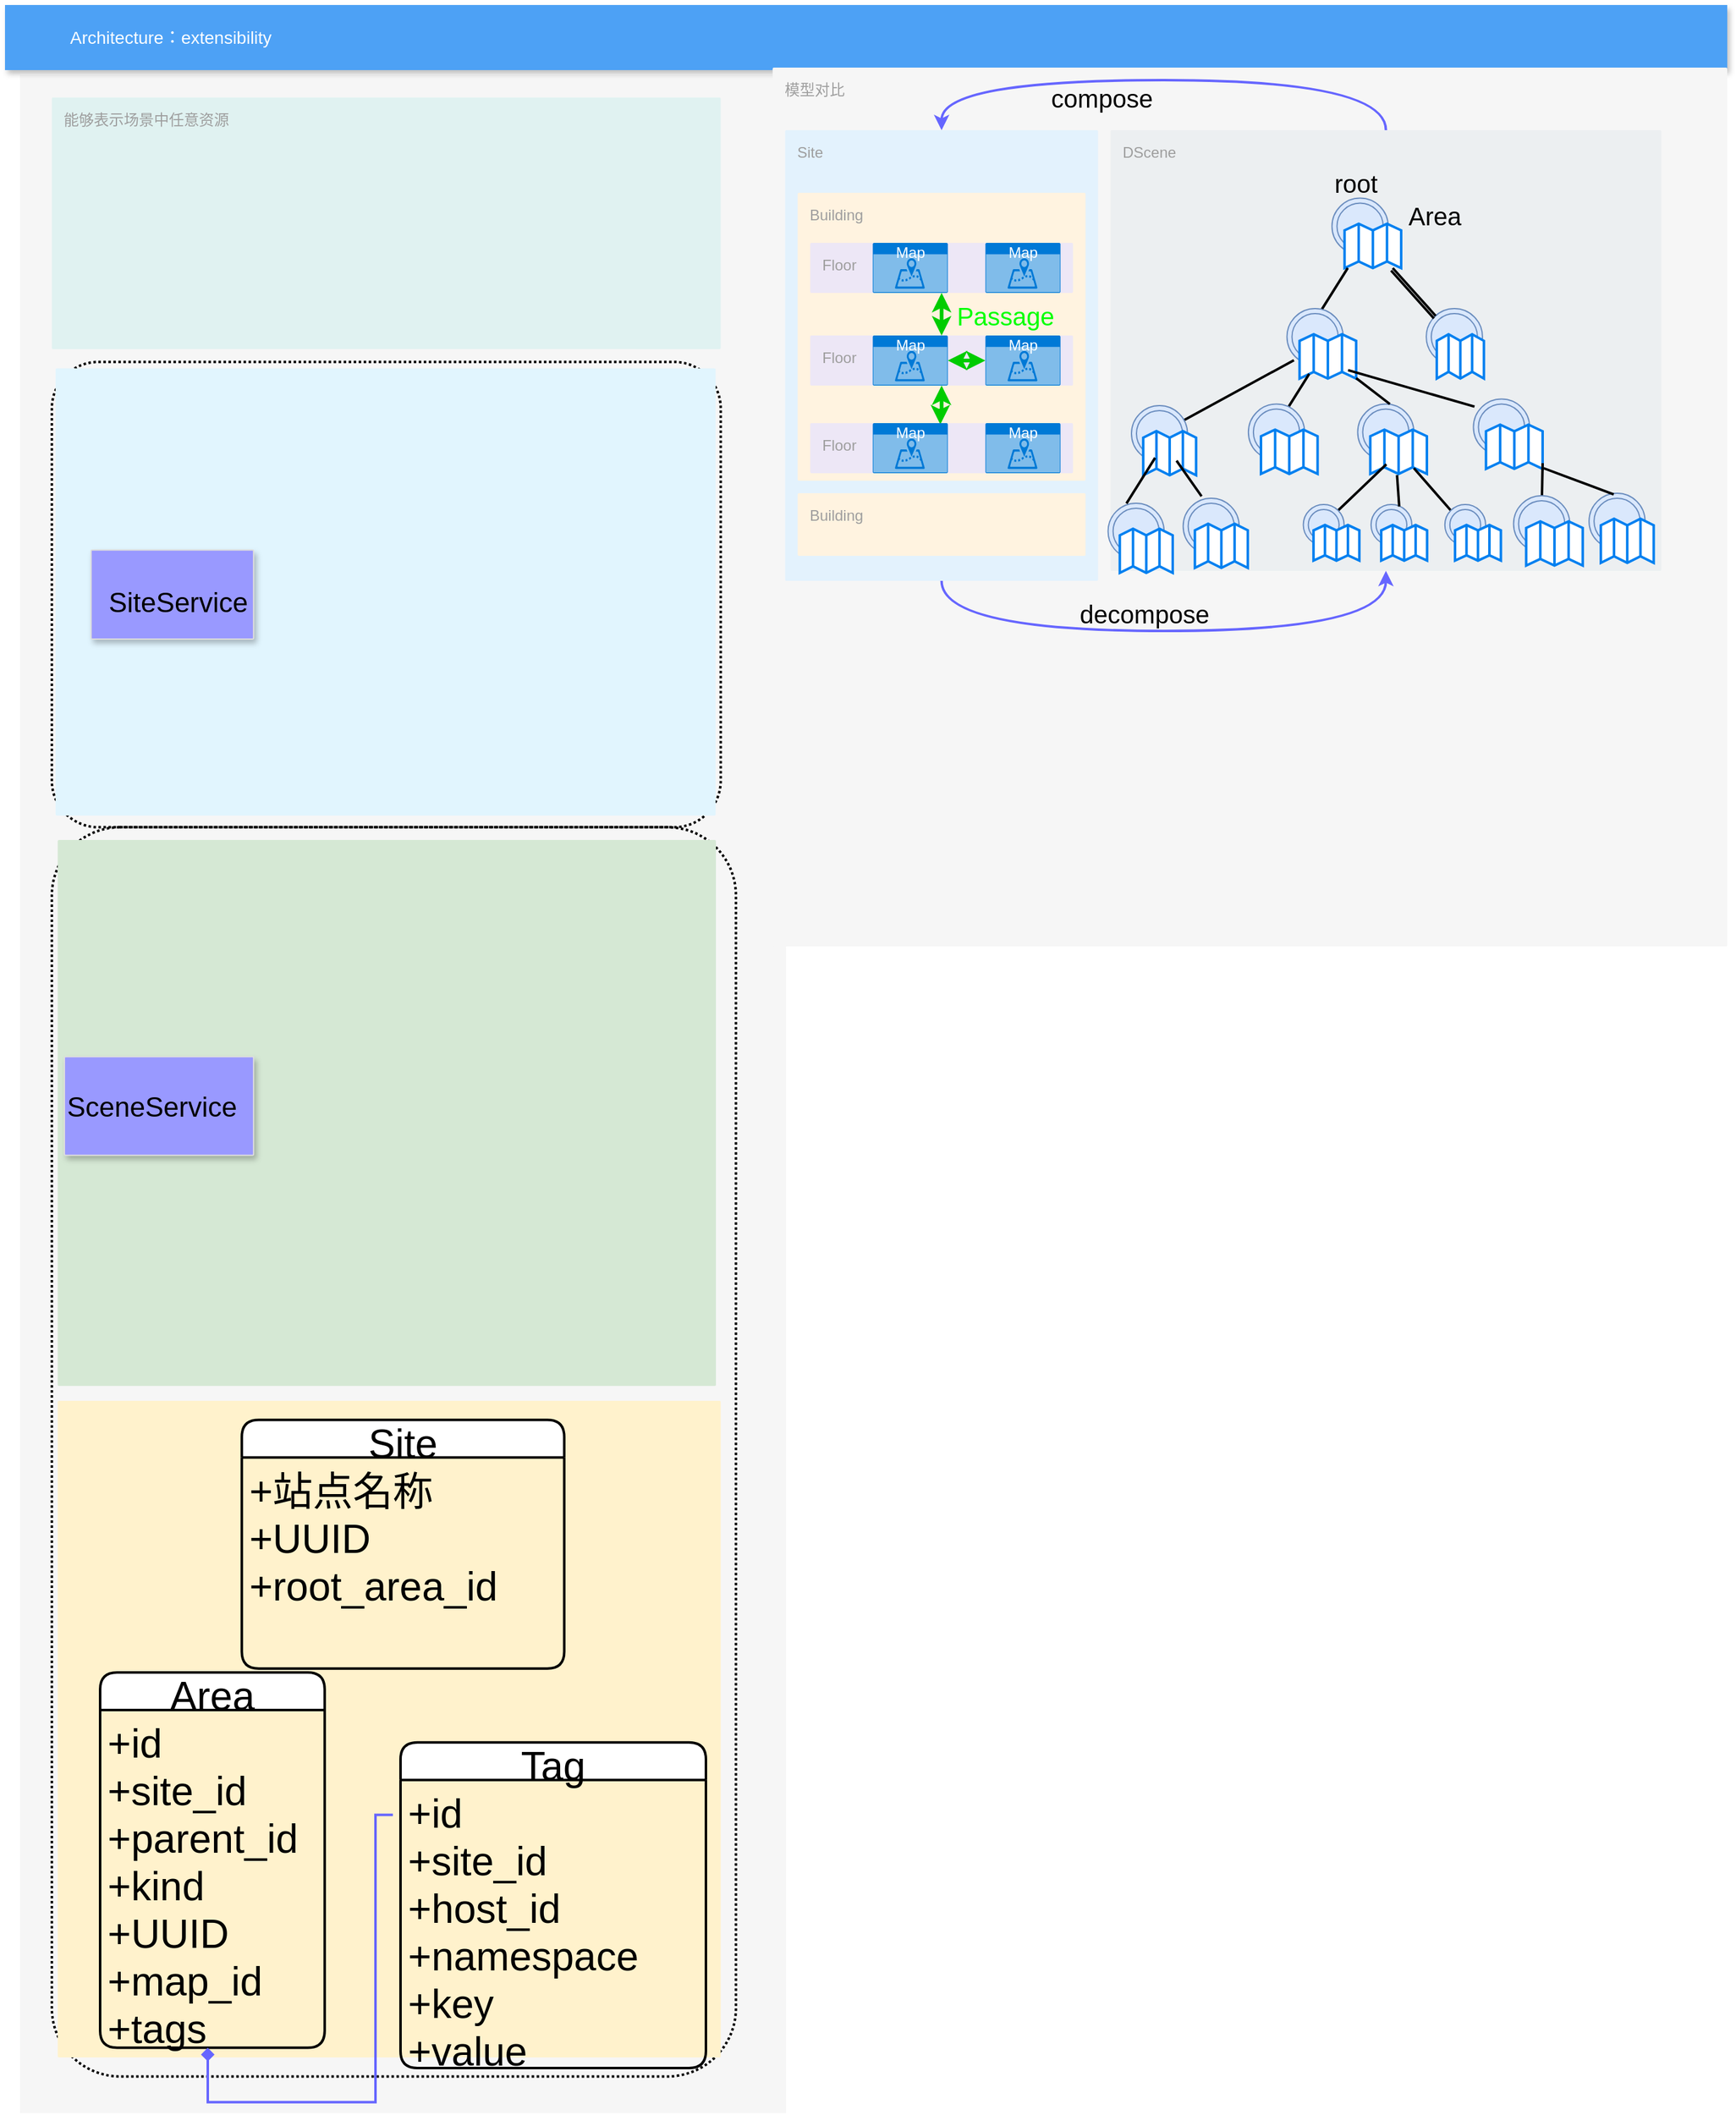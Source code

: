 <mxfile version="17.4.6" type="github">
  <diagram id="f106602c-feb2-e66a-4537-3a34d633f6aa" name="Page-1">
    <mxGraphModel dx="2060" dy="1194" grid="1" gridSize="4" guides="1" tooltips="1" connect="1" arrows="1" fold="1" page="1" pageScale="1" pageWidth="1169" pageHeight="827" background="none" math="0" shadow="0">
      <root>
        <mxCell id="0" />
        <mxCell id="1" parent="0" />
        <mxCell id="14" value="" style="fillColor=#F6F6F6;strokeColor=none;shadow=0;gradientColor=none;fontSize=14;align=left;spacing=10;fontColor=#717171;9E9E9E;verticalAlign=top;spacingTop=-4;fontStyle=0;spacingLeft=40;html=1;" parent="1" vertex="1">
          <mxGeometry x="460" y="96" width="612" height="1628" as="geometry" />
        </mxCell>
        <mxCell id="tvqW-mT6Z6pj6yy6xD2d-580" value="" style="rounded=1;arcSize=10;dashed=1;fillColor=none;gradientColor=none;dashPattern=1 1;strokeWidth=2;" vertex="1" parent="14">
          <mxGeometry x="25.415" y="600.794" width="546.585" height="997.93" as="geometry" />
        </mxCell>
        <mxCell id="MLptsEWVuVLRwVdw8l3M-595" value="" style="rounded=1;arcSize=10;dashed=1;fillColor=none;gradientColor=none;dashPattern=1 1;strokeWidth=2;" parent="14" vertex="1">
          <mxGeometry x="25.415" y="229.116" width="534.414" height="371.678" as="geometry" />
        </mxCell>
        <mxCell id="580" value="" style="rounded=1;absoluteArcSize=1;arcSize=2;html=1;strokeColor=none;gradientColor=none;shadow=0;dashed=0;strokeColor=none;fontSize=12;fontColor=#9E9E9E;align=left;verticalAlign=top;spacing=10;spacingTop=-4;fillColor=#E1F5FE;" parent="14" vertex="1">
          <mxGeometry x="28.397" y="234.208" width="527.376" height="357.244" as="geometry" />
        </mxCell>
        <mxCell id="572" value="" style="strokeColor=#dddddd;fillColor=#9999FF;shadow=1;strokeWidth=1;rounded=1;absoluteArcSize=1;arcSize=2;fontSize=10;fontColor=#9E9E9E;align=center;html=1;" parent="14" vertex="1">
          <mxGeometry x="56.794" y="379.404" width="129.816" height="71.115" as="geometry" />
        </mxCell>
        <mxCell id="MLptsEWVuVLRwVdw8l3M-589" value="" style="rounded=1;absoluteArcSize=1;arcSize=2;html=1;strokeColor=#82b366;shadow=0;dashed=0;strokeColor=none;fontSize=12;align=left;verticalAlign=top;spacing=10;spacingTop=-4;fillColor=#d5e8d4;" parent="14" vertex="1">
          <mxGeometry x="30.11" y="610.978" width="525.89" height="436.109" as="geometry" />
        </mxCell>
        <mxCell id="MLptsEWVuVLRwVdw8l3M-590" value="" style="rounded=1;absoluteArcSize=1;arcSize=2;html=1;strokeColor=#d6b656;shadow=0;dashed=0;strokeColor=none;fontSize=12;align=left;verticalAlign=top;spacing=10;spacingTop=-4;fillColor=#fff2cc;" parent="14" vertex="1">
          <mxGeometry x="30.111" y="1059.027" width="529.719" height="524.422" as="geometry" />
        </mxCell>
        <mxCell id="MLptsEWVuVLRwVdw8l3M-593" value="" style="strokeColor=#dddddd;fillColor=#9999FF;shadow=1;strokeWidth=1;rounded=1;absoluteArcSize=1;arcSize=2;fontSize=10;fontColor=#9E9E9E;align=center;html=1;" parent="14" vertex="1">
          <mxGeometry x="35.496" y="784.088" width="151.113" height="78.829" as="geometry" />
        </mxCell>
        <mxCell id="MLptsEWVuVLRwVdw8l3M-607" value="&lt;span style=&quot;font-size: 22px&quot;&gt;SiteService&lt;/span&gt;" style="text;html=1;resizable=0;autosize=1;align=center;verticalAlign=middle;points=[];fillColor=none;strokeColor=none;rounded=0;" parent="14" vertex="1">
          <mxGeometry x="60.848" y="412.416" width="130" height="20" as="geometry" />
        </mxCell>
        <mxCell id="MLptsEWVuVLRwVdw8l3M-609" value="SceneService" style="text;html=1;resizable=0;autosize=1;align=center;verticalAlign=middle;points=[];fillColor=none;strokeColor=none;rounded=0;fontSize=22;" parent="14" vertex="1">
          <mxGeometry x="30.109" y="809.548" width="150" height="30" as="geometry" />
        </mxCell>
        <mxCell id="tvqW-mT6Z6pj6yy6xD2d-581" value="能够表示场景中任意资源" style="sketch=0;points=[[0,0,0],[0.25,0,0],[0.5,0,0],[0.75,0,0],[1,0,0],[1,0.25,0],[1,0.5,0],[1,0.75,0],[1,1,0],[0.75,1,0],[0.5,1,0],[0.25,1,0],[0,1,0],[0,0.75,0],[0,0.5,0],[0,0.25,0]];rounded=1;absoluteArcSize=1;arcSize=2;html=1;strokeColor=none;gradientColor=none;shadow=0;dashed=0;fontSize=12;fontColor=#9E9E9E;align=left;verticalAlign=top;spacing=10;spacingTop=-4;fillColor=#E0F2F1;" vertex="1" parent="14">
          <mxGeometry x="25.415" y="17.82" width="534.414" height="201.113" as="geometry" />
        </mxCell>
        <mxCell id="tvqW-mT6Z6pj6yy6xD2d-582" value="Site" style="swimlane;childLayout=stackLayout;horizontal=1;startSize=30;horizontalStack=0;rounded=1;fontSize=32;fontStyle=0;strokeWidth=2;resizeParent=0;resizeLast=1;shadow=0;dashed=0;align=center;" vertex="1" parent="14">
          <mxGeometry x="177.201" y="1074.302" width="257.603" height="198.568" as="geometry" />
        </mxCell>
        <mxCell id="tvqW-mT6Z6pj6yy6xD2d-583" value="+站点名称&#xa;+UUID&#xa;+root_area_id" style="align=left;strokeColor=none;fillColor=none;spacingLeft=4;fontSize=32;verticalAlign=top;resizable=0;rotatable=0;part=1;" vertex="1" parent="tvqW-mT6Z6pj6yy6xD2d-582">
          <mxGeometry y="30" width="257.603" height="168.568" as="geometry" />
        </mxCell>
        <mxCell id="tvqW-mT6Z6pj6yy6xD2d-584" value="Area" style="swimlane;childLayout=stackLayout;horizontal=1;startSize=30;horizontalStack=0;rounded=1;fontSize=32;fontStyle=0;strokeWidth=2;resizeParent=0;resizeLast=1;shadow=0;dashed=0;align=center;" vertex="1" parent="14">
          <mxGeometry x="64" y="1275.999" width="179.41" height="299.791" as="geometry" />
        </mxCell>
        <mxCell id="tvqW-mT6Z6pj6yy6xD2d-585" value="+id&#xa;+site_id&#xa;+parent_id&#xa;+kind&#xa;+UUID&#xa;+map_id&#xa;+tags" style="align=left;strokeColor=none;fillColor=none;spacingLeft=4;fontSize=32;verticalAlign=top;resizable=0;rotatable=0;part=1;" vertex="1" parent="tvqW-mT6Z6pj6yy6xD2d-584">
          <mxGeometry y="30" width="179.41" height="269.791" as="geometry" />
        </mxCell>
        <mxCell id="tvqW-mT6Z6pj6yy6xD2d-587" value="Tag" style="swimlane;childLayout=stackLayout;horizontal=1;startSize=30;horizontalStack=0;rounded=1;fontSize=32;fontStyle=0;strokeWidth=2;resizeParent=0;resizeLast=1;shadow=0;dashed=0;align=center;" vertex="1" parent="14">
          <mxGeometry x="304" y="1331.86" width="244" height="260.14" as="geometry" />
        </mxCell>
        <mxCell id="tvqW-mT6Z6pj6yy6xD2d-588" value="+id&#xa;+site_id&#xa;+host_id&#xa;+namespace&#xa;+key&#xa;+value&#xa;" style="align=left;strokeColor=none;fillColor=none;spacingLeft=4;fontSize=32;verticalAlign=top;resizable=0;rotatable=0;part=1;" vertex="1" parent="tvqW-mT6Z6pj6yy6xD2d-587">
          <mxGeometry y="30" width="244" height="230.14" as="geometry" />
        </mxCell>
        <mxCell id="tvqW-mT6Z6pj6yy6xD2d-586" style="edgeStyle=orthogonalEdgeStyle;rounded=0;orthogonalLoop=1;jettySize=auto;html=1;fontColor=#7F00FF;endArrow=diamond;endFill=1;strokeColor=#6666FF;strokeWidth=2;exitX=-0.025;exitY=0.121;exitDx=0;exitDy=0;exitPerimeter=0;" edge="1" parent="14" source="tvqW-mT6Z6pj6yy6xD2d-588" target="tvqW-mT6Z6pj6yy6xD2d-585">
          <mxGeometry relative="1" as="geometry">
            <mxPoint x="654" y="1063.775" as="targetPoint" />
            <Array as="points">
              <mxPoint x="298" y="1390.312" />
              <mxPoint x="284" y="1390.312" />
              <mxPoint x="284" y="1619.317" />
              <mxPoint x="150" y="1619.317" />
            </Array>
          </mxGeometry>
        </mxCell>
        <mxCell id="2" value="Architecture：extensibility" style="fillColor=#4DA1F5;strokeColor=none;shadow=1;gradientColor=none;fontSize=14;align=left;spacingLeft=50;fontColor=#ffffff;html=1;" parent="1" vertex="1">
          <mxGeometry x="448" y="40" width="1376" height="52" as="geometry" />
        </mxCell>
        <mxCell id="MLptsEWVuVLRwVdw8l3M-666" value="模型对比" style="sketch=0;points=[[0,0,0],[0.25,0,0],[0.5,0,0],[0.75,0,0],[1,0,0],[1,0.25,0],[1,0.5,0],[1,0.75,0],[1,1,0],[0.75,1,0],[0.5,1,0],[0.25,1,0],[0,1,0],[0,0.75,0],[0,0.5,0],[0,0.25,0]];rounded=1;absoluteArcSize=1;arcSize=2;html=1;strokeColor=none;gradientColor=none;shadow=0;dashed=0;fontSize=12;fontColor=#9E9E9E;align=left;verticalAlign=top;spacing=10;spacingTop=-4;fillColor=#F6F6F6;" parent="1" vertex="1">
          <mxGeometry x="1061.3" y="90" width="762.7" height="702" as="geometry" />
        </mxCell>
        <mxCell id="MLptsEWVuVLRwVdw8l3M-667" value="Site" style="sketch=0;points=[[0,0,0],[0.25,0,0],[0.5,0,0],[0.75,0,0],[1,0,0],[1,0.25,0],[1,0.5,0],[1,0.75,0],[1,1,0],[0.75,1,0],[0.5,1,0],[0.25,1,0],[0,1,0],[0,0.75,0],[0,0.5,0],[0,0.25,0]];rounded=1;absoluteArcSize=1;arcSize=2;html=1;strokeColor=none;gradientColor=none;shadow=0;dashed=0;fontSize=12;fontColor=#9E9E9E;align=left;verticalAlign=top;spacing=10;spacingTop=-4;fillColor=#E3F2FD;" parent="MLptsEWVuVLRwVdw8l3M-666" vertex="1">
          <mxGeometry width="250" height="360" relative="1" as="geometry">
            <mxPoint x="10" y="50" as="offset" />
          </mxGeometry>
        </mxCell>
        <mxCell id="MLptsEWVuVLRwVdw8l3M-668" value="Building" style="sketch=0;points=[[0,0,0],[0.25,0,0],[0.5,0,0],[0.75,0,0],[1,0,0],[1,0.25,0],[1,0.5,0],[1,0.75,0],[1,1,0],[0.75,1,0],[0.5,1,0],[0.25,1,0],[0,1,0],[0,0.75,0],[0,0.5,0],[0,0.25,0]];rounded=1;absoluteArcSize=1;arcSize=2;html=1;strokeColor=none;gradientColor=none;shadow=0;dashed=0;fontSize=12;fontColor=#9E9E9E;align=left;verticalAlign=top;spacing=10;spacingTop=-4;fillColor=#FFF3E0;" parent="MLptsEWVuVLRwVdw8l3M-667" vertex="1">
          <mxGeometry width="230" height="230" relative="1" as="geometry">
            <mxPoint x="10" y="50" as="offset" />
          </mxGeometry>
        </mxCell>
        <mxCell id="MLptsEWVuVLRwVdw8l3M-687" value="" style="group" parent="MLptsEWVuVLRwVdw8l3M-668" vertex="1" connectable="0">
          <mxGeometry x="10" y="40" width="210" height="40" as="geometry" />
        </mxCell>
        <mxCell id="MLptsEWVuVLRwVdw8l3M-696" style="edgeStyle=orthogonalEdgeStyle;rounded=0;orthogonalLoop=1;jettySize=auto;html=1;fontSize=20;startArrow=classic;startFill=1;strokeColor=#00CC00;strokeWidth=3;" parent="MLptsEWVuVLRwVdw8l3M-687" source="MLptsEWVuVLRwVdw8l3M-669" target="MLptsEWVuVLRwVdw8l3M-689" edge="1">
          <mxGeometry relative="1" as="geometry" />
        </mxCell>
        <mxCell id="MLptsEWVuVLRwVdw8l3M-669" value="Floor" style="sketch=0;points=[[0,0,0],[0.25,0,0],[0.5,0,0],[0.75,0,0],[1,0,0],[1,0.25,0],[1,0.5,0],[1,0.75,0],[1,1,0],[0.75,1,0],[0.5,1,0],[0.25,1,0],[0,1,0],[0,0.75,0],[0,0.5,0],[0,0.25,0]];rounded=1;absoluteArcSize=1;arcSize=2;html=1;strokeColor=none;gradientColor=none;shadow=0;dashed=0;fontSize=12;fontColor=#9E9E9E;align=left;verticalAlign=top;spacing=10;spacingTop=-4;fillColor=#EDE7F6;" parent="MLptsEWVuVLRwVdw8l3M-687" vertex="1">
          <mxGeometry width="210" height="40" relative="1" as="geometry">
            <mxPoint as="offset" />
          </mxGeometry>
        </mxCell>
        <mxCell id="MLptsEWVuVLRwVdw8l3M-685" value="Map" style="html=1;strokeColor=none;fillColor=#0079D6;labelPosition=center;verticalLabelPosition=middle;verticalAlign=top;align=center;fontSize=12;outlineConnect=0;spacingTop=-6;fontColor=#FFFFFF;sketch=0;shape=mxgraph.sitemap.map;" parent="MLptsEWVuVLRwVdw8l3M-687" vertex="1">
          <mxGeometry x="50" width="60" height="40" as="geometry" />
        </mxCell>
        <mxCell id="MLptsEWVuVLRwVdw8l3M-686" value="Map" style="html=1;strokeColor=none;fillColor=#0079D6;labelPosition=center;verticalLabelPosition=middle;verticalAlign=top;align=center;fontSize=12;outlineConnect=0;spacingTop=-6;fontColor=#FFFFFF;sketch=0;shape=mxgraph.sitemap.map;" parent="MLptsEWVuVLRwVdw8l3M-687" vertex="1">
          <mxGeometry x="140" width="60" height="40" as="geometry" />
        </mxCell>
        <mxCell id="MLptsEWVuVLRwVdw8l3M-688" value="" style="group" parent="MLptsEWVuVLRwVdw8l3M-668" vertex="1" connectable="0">
          <mxGeometry x="10" y="114" width="210" height="40" as="geometry" />
        </mxCell>
        <mxCell id="MLptsEWVuVLRwVdw8l3M-689" value="Floor" style="sketch=0;points=[[0,0,0],[0.25,0,0],[0.5,0,0],[0.75,0,0],[1,0,0],[1,0.25,0],[1,0.5,0],[1,0.75,0],[1,1,0],[0.75,1,0],[0.5,1,0],[0.25,1,0],[0,1,0],[0,0.75,0],[0,0.5,0],[0,0.25,0]];rounded=1;absoluteArcSize=1;arcSize=2;html=1;strokeColor=none;gradientColor=none;shadow=0;dashed=0;fontSize=12;fontColor=#9E9E9E;align=left;verticalAlign=top;spacing=10;spacingTop=-4;fillColor=#EDE7F6;" parent="MLptsEWVuVLRwVdw8l3M-688" vertex="1">
          <mxGeometry width="210" height="40" relative="1" as="geometry">
            <mxPoint as="offset" />
          </mxGeometry>
        </mxCell>
        <mxCell id="MLptsEWVuVLRwVdw8l3M-698" style="edgeStyle=orthogonalEdgeStyle;rounded=0;orthogonalLoop=1;jettySize=auto;html=1;entryX=0.9;entryY=0.025;entryDx=0;entryDy=0;entryPerimeter=0;fontSize=20;startArrow=classic;startFill=1;strokeColor=#00CC00;strokeWidth=3;" parent="MLptsEWVuVLRwVdw8l3M-688" source="MLptsEWVuVLRwVdw8l3M-689" target="MLptsEWVuVLRwVdw8l3M-694" edge="1">
          <mxGeometry relative="1" as="geometry" />
        </mxCell>
        <mxCell id="MLptsEWVuVLRwVdw8l3M-697" style="edgeStyle=orthogonalEdgeStyle;rounded=0;orthogonalLoop=1;jettySize=auto;html=1;exitX=1;exitY=0.5;exitDx=0;exitDy=0;exitPerimeter=0;fontSize=20;startArrow=classic;startFill=1;strokeColor=#00CC00;strokeWidth=3;" parent="MLptsEWVuVLRwVdw8l3M-688" source="MLptsEWVuVLRwVdw8l3M-690" target="MLptsEWVuVLRwVdw8l3M-691" edge="1">
          <mxGeometry relative="1" as="geometry" />
        </mxCell>
        <mxCell id="MLptsEWVuVLRwVdw8l3M-690" value="Map" style="html=1;strokeColor=none;fillColor=#0079D6;labelPosition=center;verticalLabelPosition=middle;verticalAlign=top;align=center;fontSize=12;outlineConnect=0;spacingTop=-6;fontColor=#FFFFFF;sketch=0;shape=mxgraph.sitemap.map;" parent="MLptsEWVuVLRwVdw8l3M-688" vertex="1">
          <mxGeometry x="50" width="60" height="40" as="geometry" />
        </mxCell>
        <mxCell id="MLptsEWVuVLRwVdw8l3M-691" value="Map" style="html=1;strokeColor=none;fillColor=#0079D6;labelPosition=center;verticalLabelPosition=middle;verticalAlign=top;align=center;fontSize=12;outlineConnect=0;spacingTop=-6;fontColor=#FFFFFF;sketch=0;shape=mxgraph.sitemap.map;" parent="MLptsEWVuVLRwVdw8l3M-688" vertex="1">
          <mxGeometry x="140" width="60" height="40" as="geometry" />
        </mxCell>
        <mxCell id="MLptsEWVuVLRwVdw8l3M-692" value="" style="group" parent="MLptsEWVuVLRwVdw8l3M-668" vertex="1" connectable="0">
          <mxGeometry x="10" y="184" width="210" height="40" as="geometry" />
        </mxCell>
        <mxCell id="MLptsEWVuVLRwVdw8l3M-693" value="Floor" style="sketch=0;points=[[0,0,0],[0.25,0,0],[0.5,0,0],[0.75,0,0],[1,0,0],[1,0.25,0],[1,0.5,0],[1,0.75,0],[1,1,0],[0.75,1,0],[0.5,1,0],[0.25,1,0],[0,1,0],[0,0.75,0],[0,0.5,0],[0,0.25,0]];rounded=1;absoluteArcSize=1;arcSize=2;html=1;strokeColor=none;gradientColor=none;shadow=0;dashed=0;fontSize=12;fontColor=#9E9E9E;align=left;verticalAlign=top;spacing=10;spacingTop=-4;fillColor=#EDE7F6;" parent="MLptsEWVuVLRwVdw8l3M-692" vertex="1">
          <mxGeometry width="210" height="40" relative="1" as="geometry">
            <mxPoint as="offset" />
          </mxGeometry>
        </mxCell>
        <mxCell id="MLptsEWVuVLRwVdw8l3M-694" value="Map" style="html=1;strokeColor=none;fillColor=#0079D6;labelPosition=center;verticalLabelPosition=middle;verticalAlign=top;align=center;fontSize=12;outlineConnect=0;spacingTop=-6;fontColor=#FFFFFF;sketch=0;shape=mxgraph.sitemap.map;" parent="MLptsEWVuVLRwVdw8l3M-692" vertex="1">
          <mxGeometry x="50" width="60" height="40" as="geometry" />
        </mxCell>
        <mxCell id="MLptsEWVuVLRwVdw8l3M-695" value="Map" style="html=1;strokeColor=none;fillColor=#0079D6;labelPosition=center;verticalLabelPosition=middle;verticalAlign=top;align=center;fontSize=12;outlineConnect=0;spacingTop=-6;fontColor=#FFFFFF;sketch=0;shape=mxgraph.sitemap.map;" parent="MLptsEWVuVLRwVdw8l3M-692" vertex="1">
          <mxGeometry x="140" width="60" height="40" as="geometry" />
        </mxCell>
        <mxCell id="MLptsEWVuVLRwVdw8l3M-699" value="&lt;font color=&quot;#00ff00&quot;&gt;Passage&lt;/font&gt;" style="text;html=1;resizable=0;autosize=1;align=center;verticalAlign=middle;points=[];fillColor=none;strokeColor=none;rounded=0;fontSize=20;" parent="MLptsEWVuVLRwVdw8l3M-668" vertex="1">
          <mxGeometry x="120" y="82" width="92" height="32" as="geometry" />
        </mxCell>
        <mxCell id="MLptsEWVuVLRwVdw8l3M-681" value="Building" style="sketch=0;points=[[0,0,0],[0.25,0,0],[0.5,0,0],[0.75,0,0],[1,0,0],[1,0.25,0],[1,0.5,0],[1,0.75,0],[1,1,0],[0.75,1,0],[0.5,1,0],[0.25,1,0],[0,1,0],[0,0.75,0],[0,0.5,0],[0,0.25,0]];rounded=1;absoluteArcSize=1;arcSize=2;html=1;strokeColor=none;gradientColor=none;shadow=0;dashed=0;fontSize=12;fontColor=#9E9E9E;align=left;verticalAlign=top;spacing=10;spacingTop=-4;fillColor=#FFF3E0;" parent="MLptsEWVuVLRwVdw8l3M-667" vertex="1">
          <mxGeometry x="10" y="290" width="230" height="50" as="geometry" />
        </mxCell>
        <mxCell id="MLptsEWVuVLRwVdw8l3M-798" style="edgeStyle=orthogonalEdgeStyle;curved=1;rounded=0;orthogonalLoop=1;jettySize=auto;html=1;exitX=0.5;exitY=0;exitDx=0;exitDy=0;exitPerimeter=0;entryX=0.5;entryY=0;entryDx=0;entryDy=0;entryPerimeter=0;fontSize=20;fontColor=#000000;startArrow=none;startFill=0;strokeColor=#6666FF;strokeWidth=2;" parent="MLptsEWVuVLRwVdw8l3M-666" source="MLptsEWVuVLRwVdw8l3M-673" target="MLptsEWVuVLRwVdw8l3M-667" edge="1">
          <mxGeometry relative="1" as="geometry">
            <Array as="points">
              <mxPoint x="490" y="10" />
              <mxPoint x="135" y="10" />
            </Array>
          </mxGeometry>
        </mxCell>
        <mxCell id="MLptsEWVuVLRwVdw8l3M-673" value="DScene" style="sketch=0;points=[[0,0,0],[0.25,0,0],[0.5,0,0],[0.75,0,0],[1,0,0],[1,0.25,0],[1,0.5,0],[1,0.75,0],[1,1,0],[0.75,1,0],[0.5,1,0],[0.25,1,0],[0,1,0],[0,0.75,0],[0,0.5,0],[0,0.25,0]];rounded=1;absoluteArcSize=1;arcSize=2;html=1;strokeColor=none;gradientColor=none;shadow=0;dashed=0;fontSize=12;fontColor=#9E9E9E;align=left;verticalAlign=top;spacing=10;spacingTop=-4;fillColor=#ECEFF1;" parent="MLptsEWVuVLRwVdw8l3M-666" vertex="1">
          <mxGeometry width="440" height="352" relative="1" as="geometry">
            <mxPoint x="270" y="50" as="offset" />
          </mxGeometry>
        </mxCell>
        <mxCell id="MLptsEWVuVLRwVdw8l3M-705" value="" style="group" parent="MLptsEWVuVLRwVdw8l3M-666" vertex="1" connectable="0">
          <mxGeometry x="446.905" y="104.297" width="113.867" height="72.206" as="geometry" />
        </mxCell>
        <mxCell id="MLptsEWVuVLRwVdw8l3M-706" value="" style="ellipse;shape=doubleEllipse;whiteSpace=wrap;html=1;aspect=fixed;fontSize=46;fillColor=#dae8fc;strokeColor=#6c8ebf;" parent="MLptsEWVuVLRwVdw8l3M-705" vertex="1">
          <mxGeometry width="44.889" height="44.889" as="geometry" />
        </mxCell>
        <mxCell id="MLptsEWVuVLRwVdw8l3M-707" value="" style="shape=image;html=1;verticalAlign=top;verticalLabelPosition=bottom;labelBackgroundColor=#ffffff;imageAspect=0;aspect=fixed;image=https://cdn4.iconfinder.com/data/icons/travello-basic-ui-1/64/tag-128.png;fontSize=46;fontColor=#7F00FF;" parent="MLptsEWVuVLRwVdw8l3M-705" vertex="1">
          <mxGeometry x="60.302" y="41.803" width="20.521" height="20.521" as="geometry" />
        </mxCell>
        <mxCell id="MLptsEWVuVLRwVdw8l3M-708" value="" style="html=1;verticalLabelPosition=bottom;align=center;labelBackgroundColor=#ffffff;verticalAlign=top;strokeWidth=2;strokeColor=#0080F0;shadow=0;dashed=0;shape=mxgraph.ios7.icons.map;fontSize=46;fontColor=#7F00FF;" parent="MLptsEWVuVLRwVdw8l3M-705" vertex="1">
          <mxGeometry x="10.05" y="20.427" width="45.227" height="35.39" as="geometry" />
        </mxCell>
        <mxCell id="MLptsEWVuVLRwVdw8l3M-754" value="Area" style="text;html=1;resizable=0;autosize=1;align=center;verticalAlign=middle;points=[];fillColor=none;strokeColor=none;rounded=0;fontSize=20;fontColor=#000000;" parent="MLptsEWVuVLRwVdw8l3M-705" vertex="1">
          <mxGeometry x="53.937" y="-2.006" width="56" height="32" as="geometry" />
        </mxCell>
        <mxCell id="MLptsEWVuVLRwVdw8l3M-721" style="edgeStyle=none;html=1;labelBackgroundColor=none;endArrow=none;endFill=0;strokeWidth=2;fontFamily=Verdana;fontSize=15;fontColor=#036897;exitX=0.057;exitY=0.999;exitDx=0;exitDy=0;exitPerimeter=0;" parent="MLptsEWVuVLRwVdw8l3M-666" source="MLptsEWVuVLRwVdw8l3M-708" edge="1">
          <mxGeometry relative="1" as="geometry">
            <mxPoint x="453.817" y="160.458" as="sourcePoint" />
            <mxPoint x="436.632" y="196.56" as="targetPoint" />
          </mxGeometry>
        </mxCell>
        <mxCell id="MLptsEWVuVLRwVdw8l3M-723" value="&lt;font color=&quot;#000000&quot;&gt;root&lt;/font&gt;" style="text;html=1;resizable=0;autosize=1;align=center;verticalAlign=middle;points=[];fillColor=none;strokeColor=none;rounded=0;fontSize=20;fontColor=#00FF00;" parent="MLptsEWVuVLRwVdw8l3M-666" vertex="1">
          <mxGeometry x="441.768" y="76.217" width="48" height="32" as="geometry" />
        </mxCell>
        <mxCell id="MLptsEWVuVLRwVdw8l3M-725" value="" style="group" parent="MLptsEWVuVLRwVdw8l3M-666" vertex="1" connectable="0">
          <mxGeometry x="410.947" y="192.549" width="92.463" height="72.206" as="geometry" />
        </mxCell>
        <mxCell id="MLptsEWVuVLRwVdw8l3M-726" value="" style="ellipse;shape=doubleEllipse;whiteSpace=wrap;html=1;aspect=fixed;fontSize=46;fillColor=#dae8fc;strokeColor=#6c8ebf;" parent="MLptsEWVuVLRwVdw8l3M-725" vertex="1">
          <mxGeometry width="44.889" height="44.889" as="geometry" />
        </mxCell>
        <mxCell id="MLptsEWVuVLRwVdw8l3M-727" value="" style="shape=image;html=1;verticalAlign=top;verticalLabelPosition=bottom;labelBackgroundColor=#ffffff;imageAspect=0;aspect=fixed;image=https://cdn4.iconfinder.com/data/icons/travello-basic-ui-1/64/tag-128.png;fontSize=46;fontColor=#7F00FF;" parent="MLptsEWVuVLRwVdw8l3M-725" vertex="1">
          <mxGeometry x="60.302" y="41.803" width="20.521" height="20.521" as="geometry" />
        </mxCell>
        <mxCell id="MLptsEWVuVLRwVdw8l3M-728" value="" style="html=1;verticalLabelPosition=bottom;align=center;labelBackgroundColor=#ffffff;verticalAlign=top;strokeWidth=2;strokeColor=#0080F0;shadow=0;dashed=0;shape=mxgraph.ios7.icons.map;fontSize=46;fontColor=#7F00FF;" parent="MLptsEWVuVLRwVdw8l3M-725" vertex="1">
          <mxGeometry x="10.05" y="20.427" width="45.227" height="35.39" as="geometry" />
        </mxCell>
        <mxCell id="MLptsEWVuVLRwVdw8l3M-733" style="edgeStyle=none;html=1;labelBackgroundColor=none;endArrow=none;endFill=0;strokeWidth=2;fontFamily=Verdana;fontSize=15;fontColor=#036897;exitX=0.057;exitY=0.999;exitDx=0;exitDy=0;exitPerimeter=0;" parent="MLptsEWVuVLRwVdw8l3M-725" edge="1">
          <mxGeometry relative="1" as="geometry">
            <mxPoint x="17.765" y="52.151" as="sourcePoint" />
            <mxPoint x="-5.137" y="88.633" as="targetPoint" />
          </mxGeometry>
        </mxCell>
        <mxCell id="MLptsEWVuVLRwVdw8l3M-738" value="" style="group" parent="MLptsEWVuVLRwVdw8l3M-666" vertex="1" connectable="0">
          <mxGeometry x="467.453" y="268.766" width="92.463" height="72.206" as="geometry" />
        </mxCell>
        <mxCell id="MLptsEWVuVLRwVdw8l3M-739" value="" style="ellipse;shape=doubleEllipse;whiteSpace=wrap;html=1;aspect=fixed;fontSize=46;fillColor=#dae8fc;strokeColor=#6c8ebf;" parent="MLptsEWVuVLRwVdw8l3M-738" vertex="1">
          <mxGeometry width="44.889" height="44.889" as="geometry" />
        </mxCell>
        <mxCell id="MLptsEWVuVLRwVdw8l3M-740" value="" style="shape=image;html=1;verticalAlign=top;verticalLabelPosition=bottom;labelBackgroundColor=#ffffff;imageAspect=0;aspect=fixed;image=https://cdn4.iconfinder.com/data/icons/travello-basic-ui-1/64/tag-128.png;fontSize=46;fontColor=#7F00FF;" parent="MLptsEWVuVLRwVdw8l3M-738" vertex="1">
          <mxGeometry x="60.302" y="41.803" width="20.521" height="20.521" as="geometry" />
        </mxCell>
        <mxCell id="MLptsEWVuVLRwVdw8l3M-741" value="" style="html=1;verticalLabelPosition=bottom;align=center;labelBackgroundColor=#ffffff;verticalAlign=top;strokeWidth=2;strokeColor=#0080F0;shadow=0;dashed=0;shape=mxgraph.ios7.icons.map;fontSize=46;fontColor=#7F00FF;" parent="MLptsEWVuVLRwVdw8l3M-738" vertex="1">
          <mxGeometry x="10.05" y="20.427" width="45.227" height="35.39" as="geometry" />
        </mxCell>
        <mxCell id="MLptsEWVuVLRwVdw8l3M-763" style="edgeStyle=none;html=1;labelBackgroundColor=none;endArrow=none;endFill=0;strokeWidth=2;fontFamily=Verdana;fontSize=15;fontColor=#036897;exitX=0.057;exitY=0.999;exitDx=0;exitDy=0;exitPerimeter=0;entryX=1;entryY=0;entryDx=0;entryDy=0;" parent="MLptsEWVuVLRwVdw8l3M-738" target="MLptsEWVuVLRwVdw8l3M-766" edge="1">
          <mxGeometry relative="1" as="geometry">
            <mxPoint x="22.902" y="48.14" as="sourcePoint" />
            <mxPoint y="84.621" as="targetPoint" />
          </mxGeometry>
        </mxCell>
        <mxCell id="MLptsEWVuVLRwVdw8l3M-788" style="edgeStyle=none;html=1;labelBackgroundColor=none;endArrow=none;endFill=0;strokeWidth=2;fontFamily=Verdana;fontSize=15;fontColor=#036897;entryX=0;entryY=0;entryDx=0;entryDy=0;" parent="MLptsEWVuVLRwVdw8l3M-738" target="MLptsEWVuVLRwVdw8l3M-756" edge="1">
          <mxGeometry relative="1" as="geometry">
            <mxPoint x="44.885" y="51.238" as="sourcePoint" />
            <mxPoint x="79.117" y="89.458" as="targetPoint" />
          </mxGeometry>
        </mxCell>
        <mxCell id="MLptsEWVuVLRwVdw8l3M-734" value="" style="group" parent="MLptsEWVuVLRwVdw8l3M-666" vertex="1" connectable="0">
          <mxGeometry x="380.126" y="268.766" width="92.463" height="72.206" as="geometry" />
        </mxCell>
        <mxCell id="MLptsEWVuVLRwVdw8l3M-735" value="" style="ellipse;shape=doubleEllipse;whiteSpace=wrap;html=1;aspect=fixed;fontSize=46;fillColor=#dae8fc;strokeColor=#6c8ebf;" parent="MLptsEWVuVLRwVdw8l3M-734" vertex="1">
          <mxGeometry width="44.889" height="44.889" as="geometry" />
        </mxCell>
        <mxCell id="MLptsEWVuVLRwVdw8l3M-736" value="" style="shape=image;html=1;verticalAlign=top;verticalLabelPosition=bottom;labelBackgroundColor=#ffffff;imageAspect=0;aspect=fixed;image=https://cdn4.iconfinder.com/data/icons/travello-basic-ui-1/64/tag-128.png;fontSize=46;fontColor=#7F00FF;" parent="MLptsEWVuVLRwVdw8l3M-734" vertex="1">
          <mxGeometry x="60.302" y="41.803" width="20.521" height="20.521" as="geometry" />
        </mxCell>
        <mxCell id="MLptsEWVuVLRwVdw8l3M-737" value="" style="html=1;verticalLabelPosition=bottom;align=center;labelBackgroundColor=#ffffff;verticalAlign=top;strokeWidth=2;strokeColor=#0080F0;shadow=0;dashed=0;shape=mxgraph.ios7.icons.map;fontSize=46;fontColor=#7F00FF;" parent="MLptsEWVuVLRwVdw8l3M-734" vertex="1">
          <mxGeometry x="10.05" y="20.427" width="45.227" height="35.39" as="geometry" />
        </mxCell>
        <mxCell id="MLptsEWVuVLRwVdw8l3M-742" value="" style="group" parent="MLptsEWVuVLRwVdw8l3M-666" vertex="1" connectable="0">
          <mxGeometry x="559.916" y="264.754" width="92.463" height="72.206" as="geometry" />
        </mxCell>
        <mxCell id="MLptsEWVuVLRwVdw8l3M-743" value="" style="ellipse;shape=doubleEllipse;whiteSpace=wrap;html=1;aspect=fixed;fontSize=46;fillColor=#dae8fc;strokeColor=#6c8ebf;" parent="MLptsEWVuVLRwVdw8l3M-742" vertex="1">
          <mxGeometry width="44.889" height="44.889" as="geometry" />
        </mxCell>
        <mxCell id="MLptsEWVuVLRwVdw8l3M-744" value="" style="shape=image;html=1;verticalAlign=top;verticalLabelPosition=bottom;labelBackgroundColor=#ffffff;imageAspect=0;aspect=fixed;image=https://cdn4.iconfinder.com/data/icons/travello-basic-ui-1/64/tag-128.png;fontSize=46;fontColor=#7F00FF;" parent="MLptsEWVuVLRwVdw8l3M-742" vertex="1">
          <mxGeometry x="60.302" y="41.803" width="20.521" height="20.521" as="geometry" />
        </mxCell>
        <mxCell id="MLptsEWVuVLRwVdw8l3M-745" value="" style="html=1;verticalLabelPosition=bottom;align=center;labelBackgroundColor=#ffffff;verticalAlign=top;strokeWidth=2;strokeColor=#0080F0;shadow=0;dashed=0;shape=mxgraph.ios7.icons.map;fontSize=46;fontColor=#7F00FF;" parent="MLptsEWVuVLRwVdw8l3M-742" vertex="1">
          <mxGeometry x="10.05" y="20.427" width="45.227" height="35.39" as="geometry" />
        </mxCell>
        <mxCell id="MLptsEWVuVLRwVdw8l3M-793" style="edgeStyle=none;html=1;labelBackgroundColor=none;endArrow=none;endFill=0;strokeWidth=2;fontFamily=Verdana;fontSize=15;fontColor=#036897;exitX=0.057;exitY=0.999;exitDx=0;exitDy=0;exitPerimeter=0;" parent="MLptsEWVuVLRwVdw8l3M-742" target="MLptsEWVuVLRwVdw8l3M-774" edge="1">
          <mxGeometry relative="1" as="geometry">
            <mxPoint x="55.278" y="51.244" as="sourcePoint" />
            <mxPoint x="32.376" y="87.726" as="targetPoint" />
          </mxGeometry>
        </mxCell>
        <mxCell id="MLptsEWVuVLRwVdw8l3M-747" style="edgeStyle=none;html=1;labelBackgroundColor=none;endArrow=none;endFill=0;strokeWidth=2;fontFamily=Verdana;fontSize=15;fontColor=#036897;" parent="MLptsEWVuVLRwVdw8l3M-666" source="MLptsEWVuVLRwVdw8l3M-728" edge="1">
          <mxGeometry relative="1" as="geometry">
            <mxPoint x="516.039" y="232.284" as="sourcePoint" />
            <mxPoint x="493.137" y="268.766" as="targetPoint" />
          </mxGeometry>
        </mxCell>
        <mxCell id="MLptsEWVuVLRwVdw8l3M-729" value="" style="group" parent="MLptsEWVuVLRwVdw8l3M-666" vertex="1" connectable="0">
          <mxGeometry x="522.246" y="192.549" width="77.053" height="72.206" as="geometry" />
        </mxCell>
        <mxCell id="MLptsEWVuVLRwVdw8l3M-730" value="" style="ellipse;shape=doubleEllipse;whiteSpace=wrap;html=1;aspect=fixed;fontSize=46;fillColor=#dae8fc;strokeColor=#6c8ebf;" parent="MLptsEWVuVLRwVdw8l3M-729" vertex="1">
          <mxGeometry width="44.889" height="44.889" as="geometry" />
        </mxCell>
        <mxCell id="MLptsEWVuVLRwVdw8l3M-731" value="" style="shape=image;html=1;verticalAlign=top;verticalLabelPosition=bottom;labelBackgroundColor=#ffffff;imageAspect=0;aspect=fixed;image=https://cdn4.iconfinder.com/data/icons/travello-basic-ui-1/64/tag-128.png;fontSize=46;fontColor=#7F00FF;" parent="MLptsEWVuVLRwVdw8l3M-729" vertex="1">
          <mxGeometry x="50.252" y="41.803" width="20.521" height="20.521" as="geometry" />
        </mxCell>
        <mxCell id="MLptsEWVuVLRwVdw8l3M-732" value="" style="html=1;verticalLabelPosition=bottom;align=center;labelBackgroundColor=#ffffff;verticalAlign=top;strokeWidth=2;strokeColor=#0080F0;shadow=0;dashed=0;shape=mxgraph.ios7.icons.map;fontSize=46;fontColor=#7F00FF;" parent="MLptsEWVuVLRwVdw8l3M-729" vertex="1">
          <mxGeometry x="8.375" y="20.427" width="37.689" height="35.39" as="geometry" />
        </mxCell>
        <mxCell id="MLptsEWVuVLRwVdw8l3M-746" style="edgeStyle=none;html=1;labelBackgroundColor=none;endArrow=none;endFill=0;strokeWidth=2;fontFamily=Verdana;fontSize=15;fontColor=#036897;exitX=0.857;exitY=0.811;exitDx=0;exitDy=0;exitPerimeter=0;" parent="MLptsEWVuVLRwVdw8l3M-729" source="MLptsEWVuVLRwVdw8l3M-728" edge="1">
          <mxGeometry relative="1" as="geometry">
            <mxPoint x="57.611" y="41.802" as="sourcePoint" />
            <mxPoint x="38.526" y="78.283" as="targetPoint" />
          </mxGeometry>
        </mxCell>
        <mxCell id="MLptsEWVuVLRwVdw8l3M-722" style="edgeStyle=none;html=1;labelBackgroundColor=none;endArrow=none;endFill=0;strokeWidth=2;fontFamily=Verdana;fontSize=15;fontColor=#036897;" parent="MLptsEWVuVLRwVdw8l3M-666" source="MLptsEWVuVLRwVdw8l3M-708" target="MLptsEWVuVLRwVdw8l3M-730" edge="1">
          <mxGeometry relative="1" as="geometry">
            <mxPoint x="386.742" y="168.481" as="sourcePoint" />
            <mxPoint x="445.193" y="192.549" as="targetPoint" />
          </mxGeometry>
        </mxCell>
        <mxCell id="MLptsEWVuVLRwVdw8l3M-753" style="edgeStyle=none;html=1;labelBackgroundColor=none;endArrow=none;endFill=0;strokeWidth=2;fontFamily=Verdana;fontSize=15;fontColor=#036897;" parent="MLptsEWVuVLRwVdw8l3M-666" source="MLptsEWVuVLRwVdw8l3M-750" edge="1">
          <mxGeometry relative="1" as="geometry">
            <mxPoint x="315.497" y="204.581" as="sourcePoint" />
            <mxPoint x="416.512" y="233.736" as="targetPoint" />
          </mxGeometry>
        </mxCell>
        <mxCell id="MLptsEWVuVLRwVdw8l3M-765" value="" style="group" parent="MLptsEWVuVLRwVdw8l3M-666" vertex="1" connectable="0">
          <mxGeometry x="424" y="349" width="188" height="58" as="geometry" />
        </mxCell>
        <mxCell id="MLptsEWVuVLRwVdw8l3M-766" value="" style="ellipse;shape=doubleEllipse;whiteSpace=wrap;html=1;aspect=fixed;fontSize=46;fillColor=#dae8fc;strokeColor=#6c8ebf;" parent="MLptsEWVuVLRwVdw8l3M-765" vertex="1">
          <mxGeometry width="32.591" height="32.591" as="geometry" />
        </mxCell>
        <mxCell id="MLptsEWVuVLRwVdw8l3M-767" value="" style="shape=image;html=1;verticalAlign=top;verticalLabelPosition=bottom;labelBackgroundColor=#ffffff;imageAspect=0;aspect=fixed;image=https://cdn4.iconfinder.com/data/icons/travello-basic-ui-1/64/tag-128.png;fontSize=46;fontColor=#7F00FF;" parent="MLptsEWVuVLRwVdw8l3M-765" vertex="1">
          <mxGeometry x="48.863" y="33.579" width="14.899" height="14.899" as="geometry" />
        </mxCell>
        <mxCell id="MLptsEWVuVLRwVdw8l3M-768" value="" style="html=1;verticalLabelPosition=bottom;align=center;labelBackgroundColor=#ffffff;verticalAlign=top;strokeWidth=2;strokeColor=#0080F0;shadow=0;dashed=0;shape=mxgraph.ios7.icons.map;fontSize=46;fontColor=#7F00FF;" parent="MLptsEWVuVLRwVdw8l3M-765" vertex="1">
          <mxGeometry x="8.144" y="16.408" width="36.647" height="28.428" as="geometry" />
        </mxCell>
        <mxCell id="MLptsEWVuVLRwVdw8l3M-769" value="" style="group" parent="MLptsEWVuVLRwVdw8l3M-765" vertex="1" connectable="0">
          <mxGeometry x="54.111" width="133.889" height="58" as="geometry" />
        </mxCell>
        <mxCell id="MLptsEWVuVLRwVdw8l3M-770" value="" style="ellipse;shape=doubleEllipse;whiteSpace=wrap;html=1;aspect=fixed;fontSize=46;fillColor=#dae8fc;strokeColor=#6c8ebf;" parent="MLptsEWVuVLRwVdw8l3M-769" vertex="1">
          <mxGeometry width="32.591" height="32.591" as="geometry" />
        </mxCell>
        <mxCell id="MLptsEWVuVLRwVdw8l3M-771" value="" style="shape=image;html=1;verticalAlign=top;verticalLabelPosition=bottom;labelBackgroundColor=#ffffff;imageAspect=0;aspect=fixed;image=https://cdn4.iconfinder.com/data/icons/travello-basic-ui-1/64/tag-128.png;fontSize=46;fontColor=#7F00FF;" parent="MLptsEWVuVLRwVdw8l3M-769" vertex="1">
          <mxGeometry x="48.863" y="33.579" width="14.899" height="14.899" as="geometry" />
        </mxCell>
        <mxCell id="MLptsEWVuVLRwVdw8l3M-772" value="" style="html=1;verticalLabelPosition=bottom;align=center;labelBackgroundColor=#ffffff;verticalAlign=top;strokeWidth=2;strokeColor=#0080F0;shadow=0;dashed=0;shape=mxgraph.ios7.icons.map;fontSize=46;fontColor=#7F00FF;" parent="MLptsEWVuVLRwVdw8l3M-769" vertex="1">
          <mxGeometry x="8.144" y="16.408" width="36.647" height="28.428" as="geometry" />
        </mxCell>
        <mxCell id="MLptsEWVuVLRwVdw8l3M-755" value="" style="group" parent="MLptsEWVuVLRwVdw8l3M-769" vertex="1" connectable="0">
          <mxGeometry x="58.967" width="74.923" height="58" as="geometry" />
        </mxCell>
        <mxCell id="MLptsEWVuVLRwVdw8l3M-756" value="" style="ellipse;shape=doubleEllipse;whiteSpace=wrap;html=1;aspect=fixed;fontSize=46;fillColor=#dae8fc;strokeColor=#6c8ebf;" parent="MLptsEWVuVLRwVdw8l3M-755" vertex="1">
          <mxGeometry width="32.591" height="32.591" as="geometry" />
        </mxCell>
        <mxCell id="MLptsEWVuVLRwVdw8l3M-757" value="" style="shape=image;html=1;verticalAlign=top;verticalLabelPosition=bottom;labelBackgroundColor=#ffffff;imageAspect=0;aspect=fixed;image=https://cdn4.iconfinder.com/data/icons/travello-basic-ui-1/64/tag-128.png;fontSize=46;fontColor=#7F00FF;" parent="MLptsEWVuVLRwVdw8l3M-755" vertex="1">
          <mxGeometry x="48.863" y="33.579" width="14.899" height="14.899" as="geometry" />
        </mxCell>
        <mxCell id="MLptsEWVuVLRwVdw8l3M-758" value="" style="html=1;verticalLabelPosition=bottom;align=center;labelBackgroundColor=#ffffff;verticalAlign=top;strokeWidth=2;strokeColor=#0080F0;shadow=0;dashed=0;shape=mxgraph.ios7.icons.map;fontSize=46;fontColor=#7F00FF;" parent="MLptsEWVuVLRwVdw8l3M-755" vertex="1">
          <mxGeometry x="8.144" y="16.408" width="36.647" height="28.428" as="geometry" />
        </mxCell>
        <mxCell id="MLptsEWVuVLRwVdw8l3M-773" value="" style="group" parent="MLptsEWVuVLRwVdw8l3M-666" vertex="1" connectable="0">
          <mxGeometry x="591.997" y="342.0" width="146.703" height="72.206" as="geometry" />
        </mxCell>
        <mxCell id="MLptsEWVuVLRwVdw8l3M-774" value="" style="ellipse;shape=doubleEllipse;whiteSpace=wrap;html=1;aspect=fixed;fontSize=46;fillColor=#dae8fc;strokeColor=#6c8ebf;" parent="MLptsEWVuVLRwVdw8l3M-773" vertex="1">
          <mxGeometry width="44.889" height="44.889" as="geometry" />
        </mxCell>
        <mxCell id="MLptsEWVuVLRwVdw8l3M-775" value="" style="shape=image;html=1;verticalAlign=top;verticalLabelPosition=bottom;labelBackgroundColor=#ffffff;imageAspect=0;aspect=fixed;image=https://cdn4.iconfinder.com/data/icons/travello-basic-ui-1/64/tag-128.png;fontSize=46;fontColor=#7F00FF;" parent="MLptsEWVuVLRwVdw8l3M-773" vertex="1">
          <mxGeometry x="60.302" y="41.803" width="20.521" height="20.521" as="geometry" />
        </mxCell>
        <mxCell id="MLptsEWVuVLRwVdw8l3M-776" value="" style="html=1;verticalLabelPosition=bottom;align=center;labelBackgroundColor=#ffffff;verticalAlign=top;strokeWidth=2;strokeColor=#0080F0;shadow=0;dashed=0;shape=mxgraph.ios7.icons.map;fontSize=46;fontColor=#7F00FF;" parent="MLptsEWVuVLRwVdw8l3M-773" vertex="1">
          <mxGeometry x="10.05" y="20.427" width="45.227" height="35.39" as="geometry" />
        </mxCell>
        <mxCell id="MLptsEWVuVLRwVdw8l3M-781" value="" style="group" parent="MLptsEWVuVLRwVdw8l3M-773" vertex="1" connectable="0">
          <mxGeometry x="60.303" y="-2.0" width="86.4" height="72" as="geometry" />
        </mxCell>
        <mxCell id="MLptsEWVuVLRwVdw8l3M-782" value="" style="ellipse;shape=doubleEllipse;whiteSpace=wrap;html=1;aspect=fixed;fontSize=46;fillColor=#dae8fc;strokeColor=#6c8ebf;" parent="MLptsEWVuVLRwVdw8l3M-781" vertex="1">
          <mxGeometry width="44.761" height="44.761" as="geometry" />
        </mxCell>
        <mxCell id="MLptsEWVuVLRwVdw8l3M-783" value="" style="shape=image;html=1;verticalAlign=top;verticalLabelPosition=bottom;labelBackgroundColor=#ffffff;imageAspect=0;aspect=fixed;image=https://cdn4.iconfinder.com/data/icons/travello-basic-ui-1/64/tag-128.png;fontSize=46;fontColor=#7F00FF;" parent="MLptsEWVuVLRwVdw8l3M-781" vertex="1">
          <mxGeometry x="56.348" y="41.684" width="20.462" height="20.462" as="geometry" />
        </mxCell>
        <mxCell id="MLptsEWVuVLRwVdw8l3M-784" value="" style="html=1;verticalLabelPosition=bottom;align=center;labelBackgroundColor=#ffffff;verticalAlign=top;strokeWidth=2;strokeColor=#0080F0;shadow=0;dashed=0;shape=mxgraph.ios7.icons.map;fontSize=46;fontColor=#7F00FF;" parent="MLptsEWVuVLRwVdw8l3M-781" vertex="1">
          <mxGeometry x="9.391" y="20.368" width="42.261" height="35.289" as="geometry" />
        </mxCell>
        <mxCell id="MLptsEWVuVLRwVdw8l3M-759" value="" style="group" parent="MLptsEWVuVLRwVdw8l3M-666" vertex="1" connectable="0">
          <mxGeometry x="268" y="348" width="146.4" height="72" as="geometry" />
        </mxCell>
        <mxCell id="MLptsEWVuVLRwVdw8l3M-760" value="" style="ellipse;shape=doubleEllipse;whiteSpace=wrap;html=1;aspect=fixed;fontSize=46;fillColor=#dae8fc;strokeColor=#6c8ebf;" parent="MLptsEWVuVLRwVdw8l3M-759" vertex="1">
          <mxGeometry width="44.761" height="44.761" as="geometry" />
        </mxCell>
        <mxCell id="MLptsEWVuVLRwVdw8l3M-761" value="" style="shape=image;html=1;verticalAlign=top;verticalLabelPosition=bottom;labelBackgroundColor=#ffffff;imageAspect=0;aspect=fixed;image=https://cdn4.iconfinder.com/data/icons/travello-basic-ui-1/64/tag-128.png;fontSize=46;fontColor=#7F00FF;" parent="MLptsEWVuVLRwVdw8l3M-759" vertex="1">
          <mxGeometry x="56.348" y="41.684" width="20.462" height="20.462" as="geometry" />
        </mxCell>
        <mxCell id="MLptsEWVuVLRwVdw8l3M-762" value="" style="html=1;verticalLabelPosition=bottom;align=center;labelBackgroundColor=#ffffff;verticalAlign=top;strokeWidth=2;strokeColor=#0080F0;shadow=0;dashed=0;shape=mxgraph.ios7.icons.map;fontSize=46;fontColor=#7F00FF;" parent="MLptsEWVuVLRwVdw8l3M-759" vertex="1">
          <mxGeometry x="9.391" y="20.368" width="42.261" height="35.289" as="geometry" />
        </mxCell>
        <mxCell id="MLptsEWVuVLRwVdw8l3M-777" value="" style="group" parent="MLptsEWVuVLRwVdw8l3M-759" vertex="1" connectable="0">
          <mxGeometry x="60" y="-4" width="86.4" height="72" as="geometry" />
        </mxCell>
        <mxCell id="MLptsEWVuVLRwVdw8l3M-778" value="" style="ellipse;shape=doubleEllipse;whiteSpace=wrap;html=1;aspect=fixed;fontSize=46;fillColor=#dae8fc;strokeColor=#6c8ebf;" parent="MLptsEWVuVLRwVdw8l3M-777" vertex="1">
          <mxGeometry width="44.761" height="44.761" as="geometry" />
        </mxCell>
        <mxCell id="MLptsEWVuVLRwVdw8l3M-779" value="" style="shape=image;html=1;verticalAlign=top;verticalLabelPosition=bottom;labelBackgroundColor=#ffffff;imageAspect=0;aspect=fixed;image=https://cdn4.iconfinder.com/data/icons/travello-basic-ui-1/64/tag-128.png;fontSize=46;fontColor=#7F00FF;" parent="MLptsEWVuVLRwVdw8l3M-777" vertex="1">
          <mxGeometry x="56.348" y="41.684" width="20.462" height="20.462" as="geometry" />
        </mxCell>
        <mxCell id="MLptsEWVuVLRwVdw8l3M-780" value="" style="html=1;verticalLabelPosition=bottom;align=center;labelBackgroundColor=#ffffff;verticalAlign=top;strokeWidth=2;strokeColor=#0080F0;shadow=0;dashed=0;shape=mxgraph.ios7.icons.map;fontSize=46;fontColor=#7F00FF;" parent="MLptsEWVuVLRwVdw8l3M-777" vertex="1">
          <mxGeometry x="9.391" y="20.368" width="42.261" height="35.289" as="geometry" />
        </mxCell>
        <mxCell id="MLptsEWVuVLRwVdw8l3M-789" style="edgeStyle=none;html=1;labelBackgroundColor=none;endArrow=none;endFill=0;strokeWidth=2;fontFamily=Verdana;fontSize=15;fontColor=#036897;exitX=0.691;exitY=0.05;exitDx=0;exitDy=0;exitPerimeter=0;" parent="MLptsEWVuVLRwVdw8l3M-666" source="MLptsEWVuVLRwVdw8l3M-770" edge="1">
          <mxGeometry relative="1" as="geometry">
            <mxPoint x="415.997" y="374.719" as="sourcePoint" />
            <mxPoint x="498.882" y="325.496" as="targetPoint" />
          </mxGeometry>
        </mxCell>
        <mxCell id="MLptsEWVuVLRwVdw8l3M-792" style="edgeStyle=none;html=1;labelBackgroundColor=none;endArrow=none;endFill=0;strokeWidth=2;fontFamily=Verdana;fontSize=15;fontColor=#036897;" parent="MLptsEWVuVLRwVdw8l3M-666" edge="1">
          <mxGeometry relative="1" as="geometry">
            <mxPoint x="616" y="320" as="sourcePoint" />
            <mxPoint x="672.002" y="340.97" as="targetPoint" />
          </mxGeometry>
        </mxCell>
        <mxCell id="MLptsEWVuVLRwVdw8l3M-797" style="edgeStyle=orthogonalEdgeStyle;curved=1;rounded=0;orthogonalLoop=1;jettySize=auto;html=1;entryX=0.5;entryY=1;entryDx=0;entryDy=0;entryPerimeter=0;fontSize=20;fontColor=#000000;startArrow=none;startFill=0;strokeColor=#6666FF;strokeWidth=2;exitX=0.5;exitY=1;exitDx=0;exitDy=0;exitPerimeter=0;" parent="MLptsEWVuVLRwVdw8l3M-666" source="MLptsEWVuVLRwVdw8l3M-667" target="MLptsEWVuVLRwVdw8l3M-673" edge="1">
          <mxGeometry relative="1" as="geometry">
            <Array as="points">
              <mxPoint x="135" y="450" />
              <mxPoint x="490" y="450" />
            </Array>
          </mxGeometry>
        </mxCell>
        <mxCell id="MLptsEWVuVLRwVdw8l3M-799" value="decompose" style="text;html=1;resizable=0;autosize=1;align=center;verticalAlign=middle;points=[];fillColor=none;strokeColor=none;rounded=0;fontSize=20;fontColor=#000000;" parent="MLptsEWVuVLRwVdw8l3M-666" vertex="1">
          <mxGeometry x="238.7" y="420" width="116" height="32" as="geometry" />
        </mxCell>
        <mxCell id="MLptsEWVuVLRwVdw8l3M-800" value="compose" style="text;html=1;resizable=0;autosize=1;align=center;verticalAlign=middle;points=[];fillColor=none;strokeColor=none;rounded=0;fontSize=20;fontColor=#000000;" parent="MLptsEWVuVLRwVdw8l3M-666" vertex="1">
          <mxGeometry x="214.7" y="8" width="96" height="32" as="geometry" />
        </mxCell>
        <mxCell id="MLptsEWVuVLRwVdw8l3M-749" value="" style="group" parent="1" vertex="1" connectable="0">
          <mxGeometry x="1348" y="360" width="86.4" height="72" as="geometry" />
        </mxCell>
        <mxCell id="MLptsEWVuVLRwVdw8l3M-750" value="" style="ellipse;shape=doubleEllipse;whiteSpace=wrap;html=1;aspect=fixed;fontSize=46;fillColor=#dae8fc;strokeColor=#6c8ebf;" parent="MLptsEWVuVLRwVdw8l3M-749" vertex="1">
          <mxGeometry width="44.761" height="44.761" as="geometry" />
        </mxCell>
        <mxCell id="MLptsEWVuVLRwVdw8l3M-751" value="" style="shape=image;html=1;verticalAlign=top;verticalLabelPosition=bottom;labelBackgroundColor=#ffffff;imageAspect=0;aspect=fixed;image=https://cdn4.iconfinder.com/data/icons/travello-basic-ui-1/64/tag-128.png;fontSize=46;fontColor=#7F00FF;" parent="MLptsEWVuVLRwVdw8l3M-749" vertex="1">
          <mxGeometry x="56.348" y="41.684" width="20.462" height="20.462" as="geometry" />
        </mxCell>
        <mxCell id="MLptsEWVuVLRwVdw8l3M-752" value="" style="html=1;verticalLabelPosition=bottom;align=center;labelBackgroundColor=#ffffff;verticalAlign=top;strokeWidth=2;strokeColor=#0080F0;shadow=0;dashed=0;shape=mxgraph.ios7.icons.map;fontSize=46;fontColor=#7F00FF;" parent="MLptsEWVuVLRwVdw8l3M-749" vertex="1">
          <mxGeometry x="9.391" y="20.368" width="42.261" height="35.289" as="geometry" />
        </mxCell>
        <mxCell id="MLptsEWVuVLRwVdw8l3M-790" style="edgeStyle=none;html=1;labelBackgroundColor=none;endArrow=none;endFill=0;strokeWidth=2;fontFamily=Verdana;fontSize=15;fontColor=#036897;exitX=0.057;exitY=0.999;exitDx=0;exitDy=0;exitPerimeter=0;" parent="MLptsEWVuVLRwVdw8l3M-749" edge="1">
          <mxGeometry relative="1" as="geometry">
            <mxPoint x="18.904" y="41.689" as="sourcePoint" />
            <mxPoint x="-3.998" y="78.17" as="targetPoint" />
          </mxGeometry>
        </mxCell>
        <mxCell id="MLptsEWVuVLRwVdw8l3M-791" style="edgeStyle=none;html=1;labelBackgroundColor=none;endArrow=none;endFill=0;strokeWidth=2;fontFamily=Verdana;fontSize=15;fontColor=#036897;exitX=0.63;exitY=0.67;exitDx=0;exitDy=0;exitPerimeter=0;" parent="MLptsEWVuVLRwVdw8l3M-749" source="MLptsEWVuVLRwVdw8l3M-752" edge="1">
          <mxGeometry relative="1" as="geometry">
            <mxPoint x="78.904" y="35.999" as="sourcePoint" />
            <mxPoint x="56.002" y="72.48" as="targetPoint" />
          </mxGeometry>
        </mxCell>
        <mxCell id="MLptsEWVuVLRwVdw8l3M-787" style="edgeStyle=none;html=1;labelBackgroundColor=none;endArrow=none;endFill=0;strokeWidth=2;fontFamily=Verdana;fontSize=15;fontColor=#036897;" parent="1" edge="1">
          <mxGeometry relative="1" as="geometry">
            <mxPoint x="1555.418" y="252.114" as="sourcePoint" />
            <mxPoint x="1589.65" y="290.333" as="targetPoint" />
          </mxGeometry>
        </mxCell>
      </root>
    </mxGraphModel>
  </diagram>
</mxfile>
